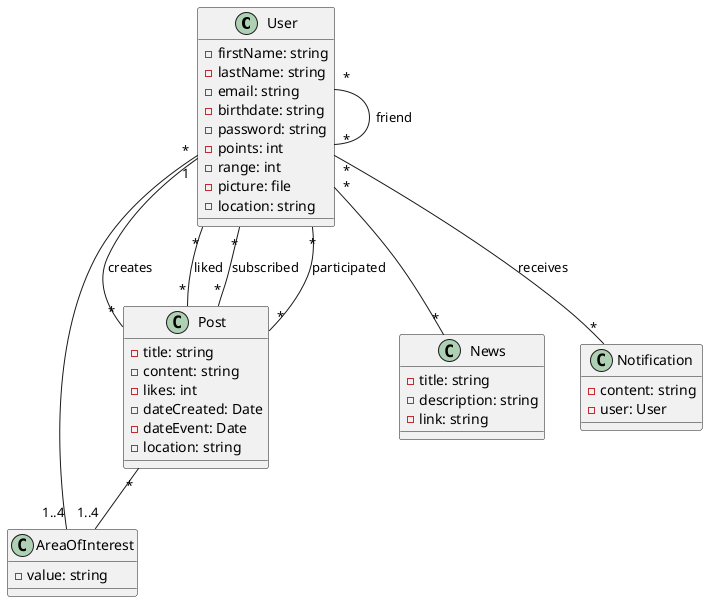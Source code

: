 @startuml App
'Location stores the coordinates'
class User {
    - firstName: string
    - lastName: string
    - email: string
    - birthdate: string
    - password: string
    - points: int
    - range: int
    - picture: file
    - location: string
}

class AreaOfInterest {
    - value: string
}

class Post {
    - title: string
    - content: string
    - likes: int
    - dateCreated: Date
    - dateEvent: Date
    - location: string
}

class News {
    - title: string
    - description: string
    - link: string
}

class Notification {
    - content: string
    - user: User
}


User "*" -- "*" User: friend
User "*" -- "*" News
'A post can have more than one creator'
User "1" -- "*" Post: creates
User "*" -- "*" Post: liked
User "*" -- "*" Notification: receives
User "*" -- "1..4" AreaOfInterest
Post "*" -- "1..4" AreaOfInterest
User "*" -- "*" Post: subscribed
User "*" -- "*" Post: participated

@enduml
